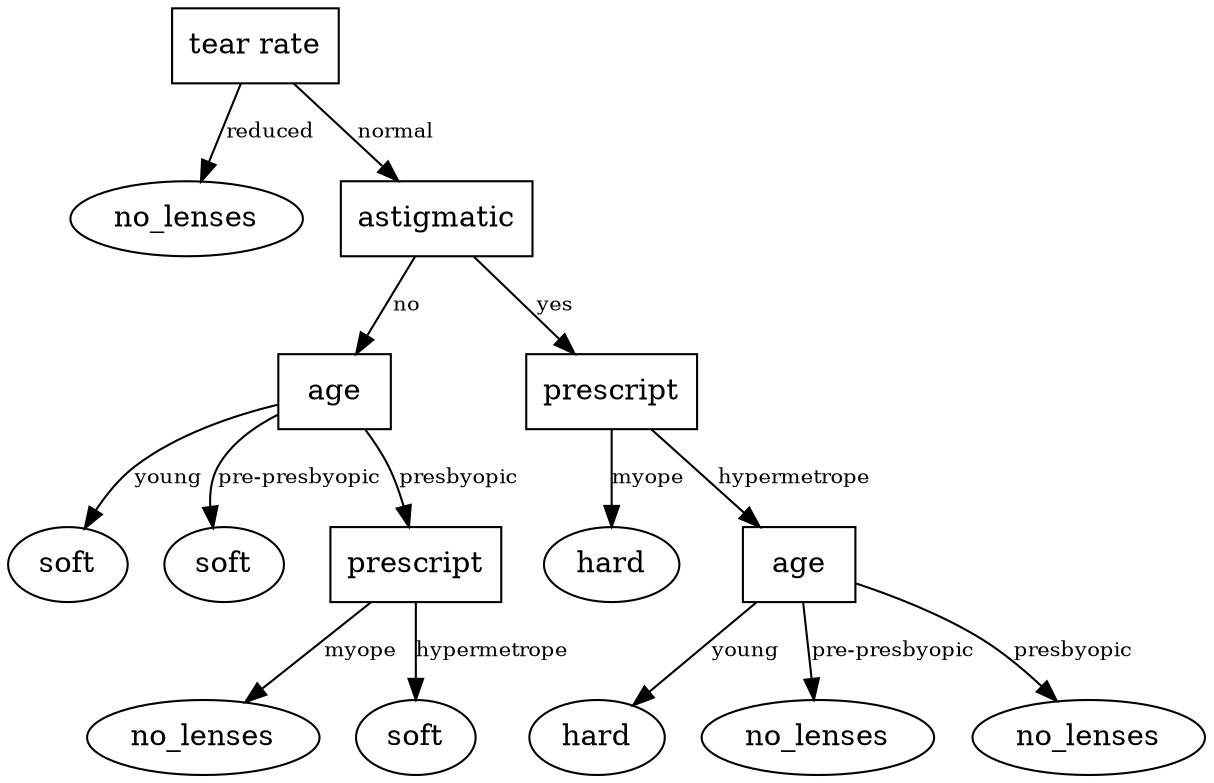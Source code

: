 digraph "Decision Tree" {
	139923137448784 [label="tear rate" shape=box]
	139923128576464 [label=no_lenses shape=""]
	139923137448784 -> 139923128576464 [label=reduced fontsize=10]
	139920468791248 [label=astigmatic shape=box]
	139923137446192 [label=age shape=box]
	139923128375520 [label=soft shape=""]
	139923137446192 -> 139923128375520 [label=young fontsize=10]
	139923128375424 [label=soft shape=""]
	139923137446192 -> 139923128375424 [label="pre-presbyopic" fontsize=10]
	139923128375856 [label=prescript shape=box]
	139920468388112 [label=no_lenses shape=""]
	139923128375856 -> 139920468388112 [label=myope fontsize=10]
	139920468386720 [label=soft shape=""]
	139923128375856 -> 139920468386720 [label=hypermetrope fontsize=10]
	139923137446192 -> 139923128375856 [label=presbyopic fontsize=10]
	139920468791248 -> 139923137446192 [label=no fontsize=10]
	139923128376672 [label=prescript shape=box]
	139920468386816 [label=hard shape=""]
	139923128376672 -> 139920468386816 [label=myope fontsize=10]
	139920468386864 [label=age shape=box]
	139920468387104 [label=hard shape=""]
	139920468386864 -> 139920468387104 [label=young fontsize=10]
	139920468387056 [label=no_lenses shape=""]
	139920468386864 -> 139920468387056 [label="pre-presbyopic" fontsize=10]
	139920468387344 [label=no_lenses shape=""]
	139920468386864 -> 139920468387344 [label=presbyopic fontsize=10]
	139923128376672 -> 139920468386864 [label=hypermetrope fontsize=10]
	139920468791248 -> 139923128376672 [label=yes fontsize=10]
	139923137448784 -> 139920468791248 [label=normal fontsize=10]
}
